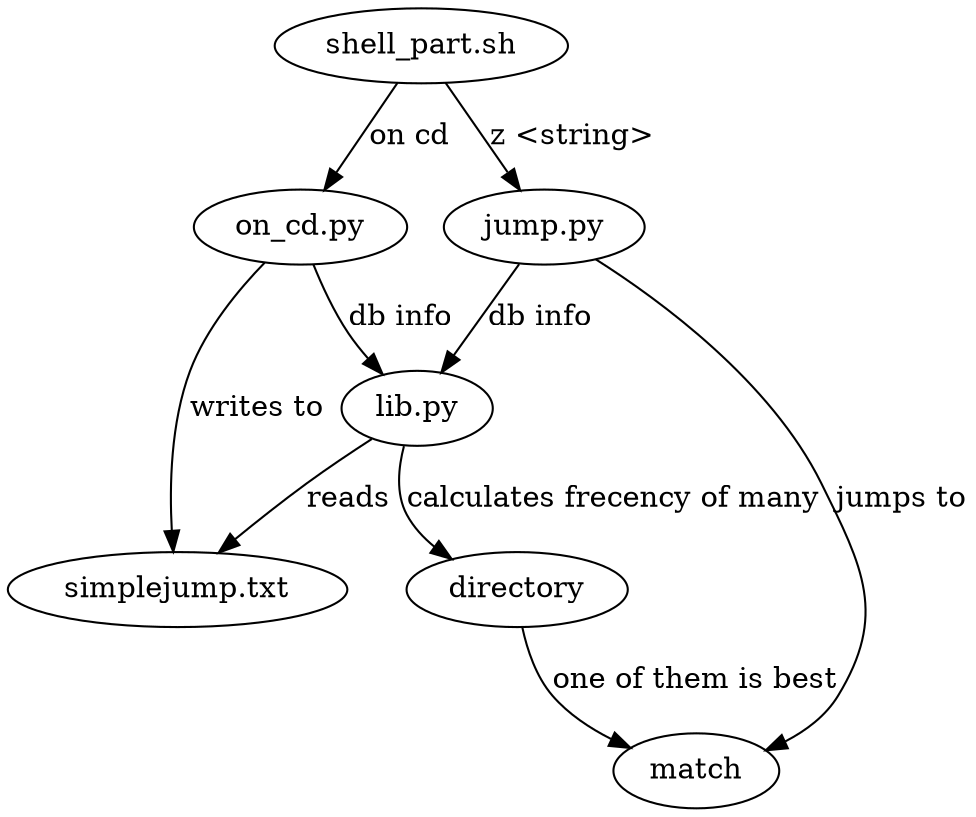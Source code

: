 digraph G {
    "shell_part.sh" -> "on_cd.py" [label="on cd"]
    "on_cd.py" -> "simplejump.txt" [label="writes to"]
    "shell_part.sh" -> "jump.py" [label="z <string>"]
    "jump.py" -> "match" [label="jumps to"]
    "jump.py" -> "lib.py" [label="db info"]
    "on_cd.py" -> "lib.py" [label="db info"]
    "lib.py" -> "simplejump.txt" [label="reads"]
    "lib.py" -> "directory" [label="calculates frecency of many"]
    "directory" -> "match" [label="one of them is best"]
}